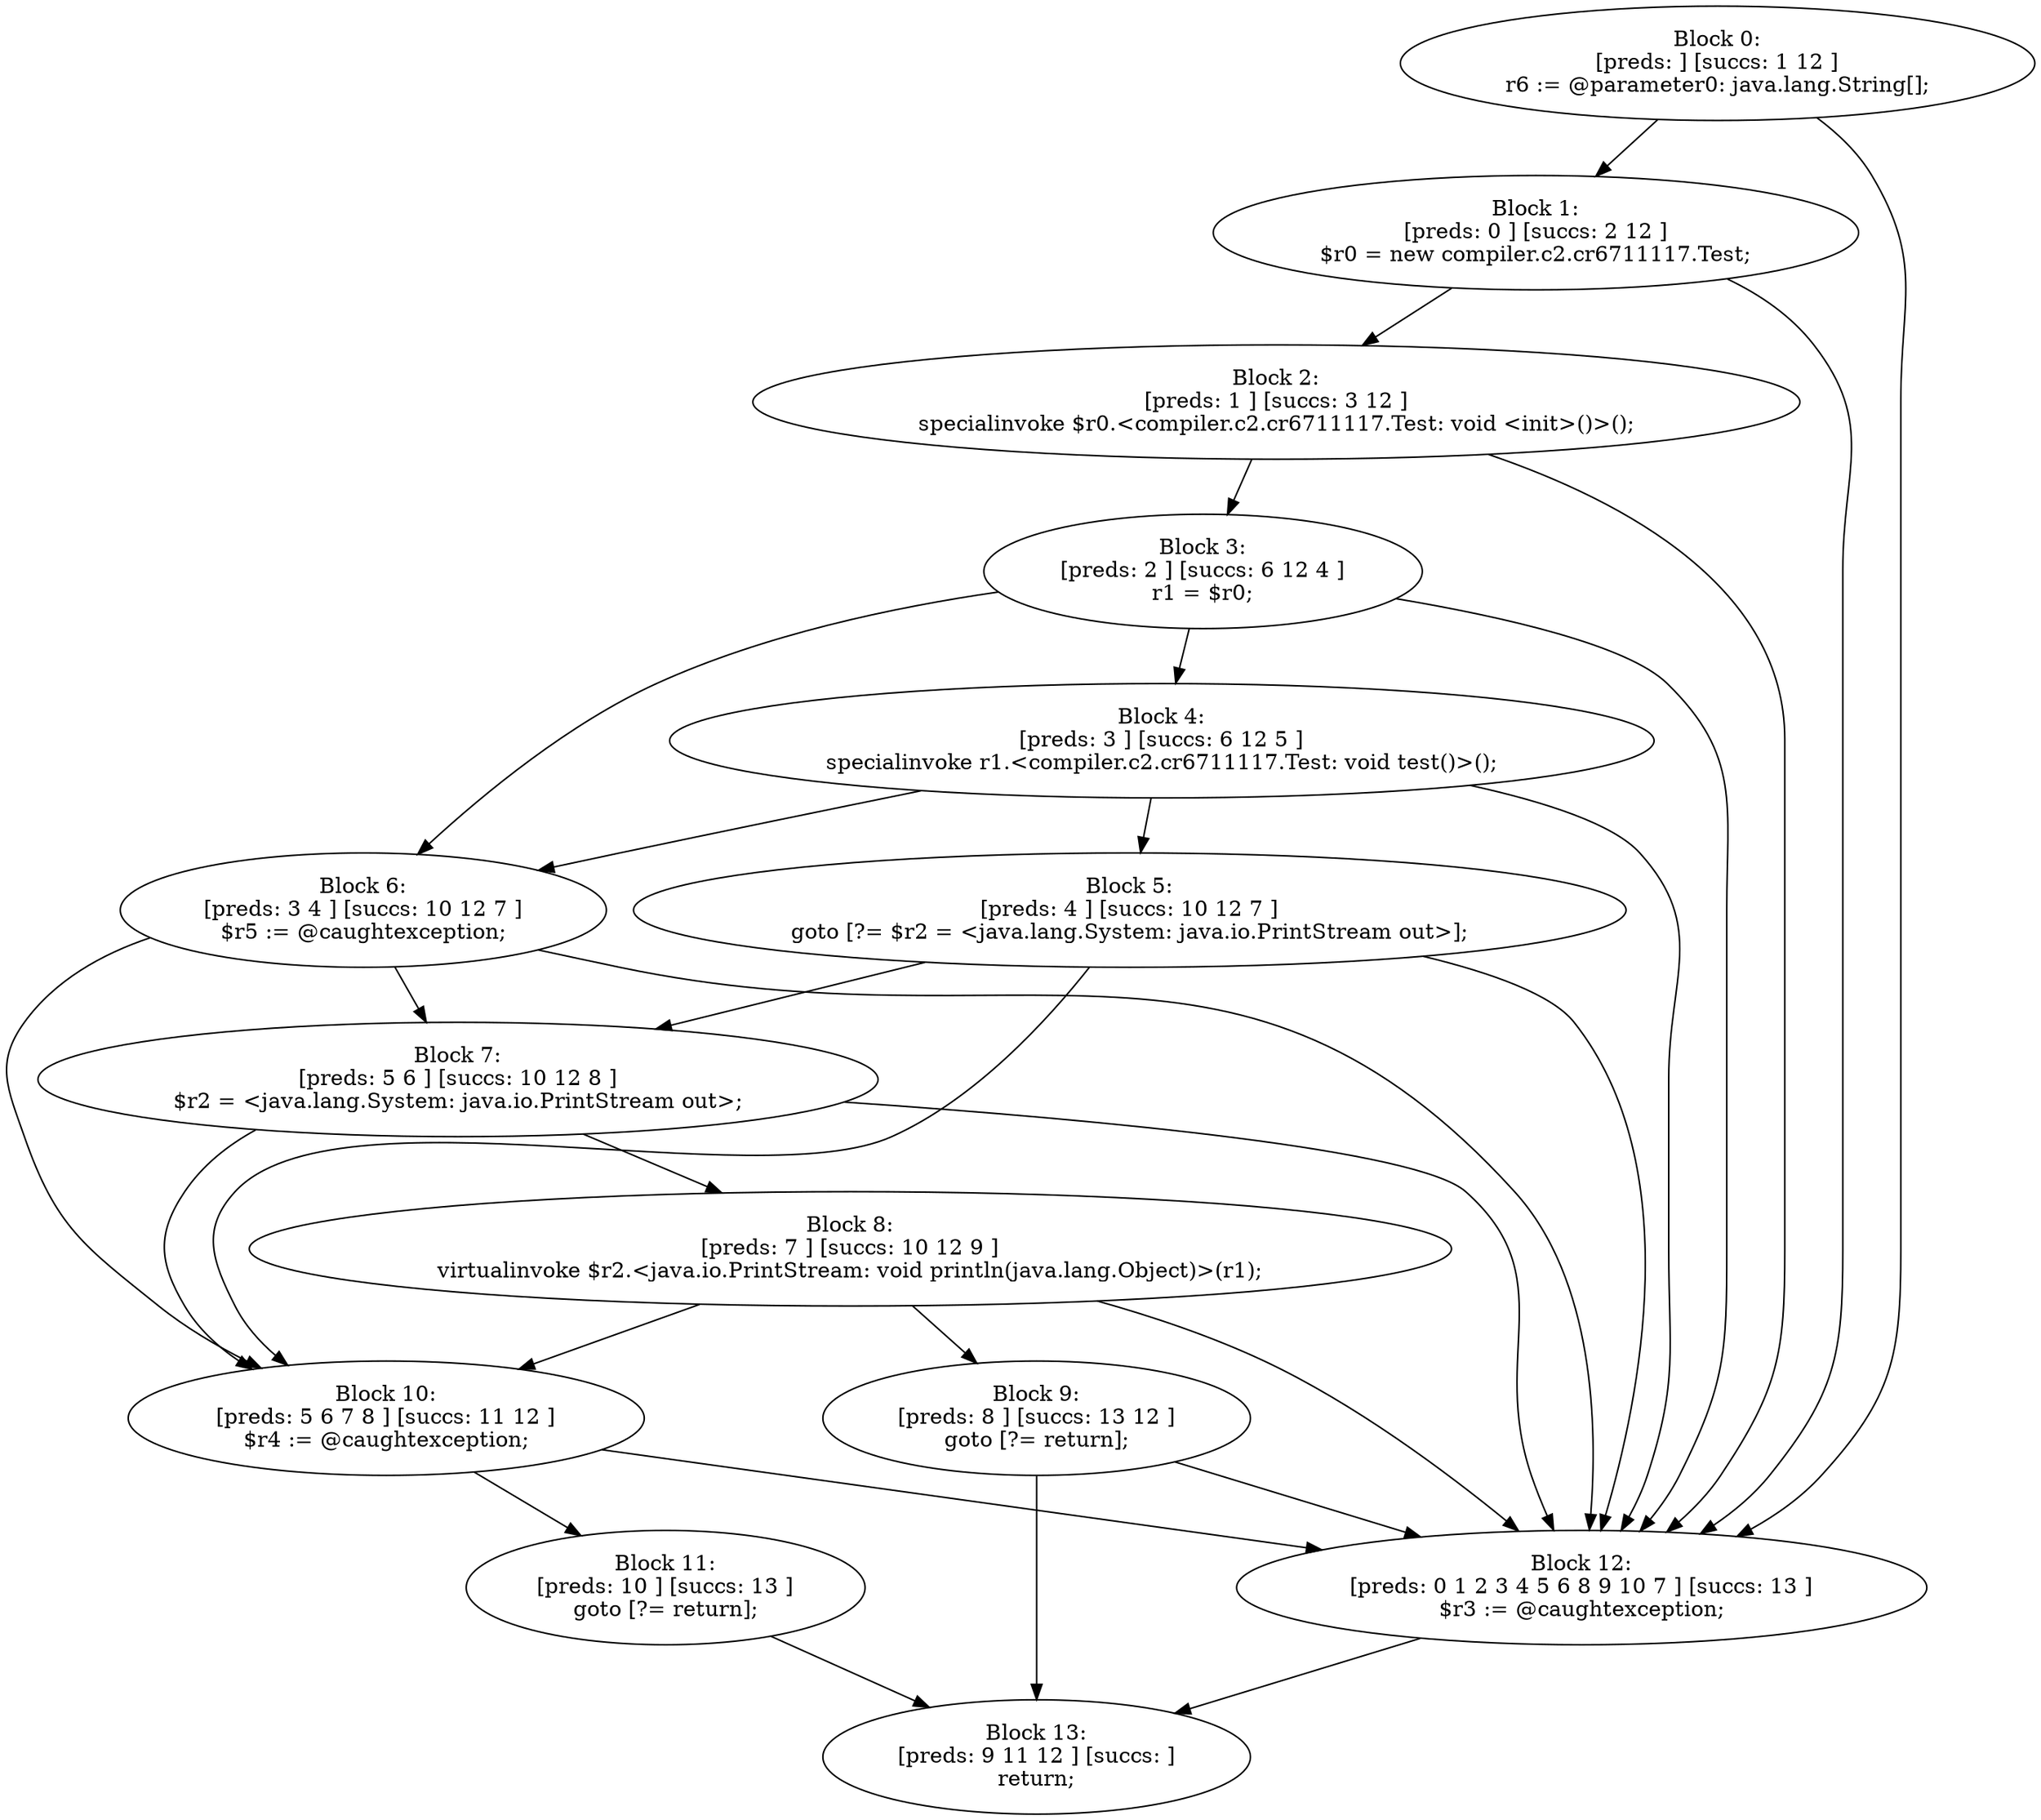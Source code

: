 digraph "unitGraph" {
    "Block 0:
[preds: ] [succs: 1 12 ]
r6 := @parameter0: java.lang.String[];
"
    "Block 1:
[preds: 0 ] [succs: 2 12 ]
$r0 = new compiler.c2.cr6711117.Test;
"
    "Block 2:
[preds: 1 ] [succs: 3 12 ]
specialinvoke $r0.<compiler.c2.cr6711117.Test: void <init>()>();
"
    "Block 3:
[preds: 2 ] [succs: 6 12 4 ]
r1 = $r0;
"
    "Block 4:
[preds: 3 ] [succs: 6 12 5 ]
specialinvoke r1.<compiler.c2.cr6711117.Test: void test()>();
"
    "Block 5:
[preds: 4 ] [succs: 10 12 7 ]
goto [?= $r2 = <java.lang.System: java.io.PrintStream out>];
"
    "Block 6:
[preds: 3 4 ] [succs: 10 12 7 ]
$r5 := @caughtexception;
"
    "Block 7:
[preds: 5 6 ] [succs: 10 12 8 ]
$r2 = <java.lang.System: java.io.PrintStream out>;
"
    "Block 8:
[preds: 7 ] [succs: 10 12 9 ]
virtualinvoke $r2.<java.io.PrintStream: void println(java.lang.Object)>(r1);
"
    "Block 9:
[preds: 8 ] [succs: 13 12 ]
goto [?= return];
"
    "Block 10:
[preds: 5 6 7 8 ] [succs: 11 12 ]
$r4 := @caughtexception;
"
    "Block 11:
[preds: 10 ] [succs: 13 ]
goto [?= return];
"
    "Block 12:
[preds: 0 1 2 3 4 5 6 8 9 10 7 ] [succs: 13 ]
$r3 := @caughtexception;
"
    "Block 13:
[preds: 9 11 12 ] [succs: ]
return;
"
    "Block 0:
[preds: ] [succs: 1 12 ]
r6 := @parameter0: java.lang.String[];
"->"Block 1:
[preds: 0 ] [succs: 2 12 ]
$r0 = new compiler.c2.cr6711117.Test;
";
    "Block 0:
[preds: ] [succs: 1 12 ]
r6 := @parameter0: java.lang.String[];
"->"Block 12:
[preds: 0 1 2 3 4 5 6 8 9 10 7 ] [succs: 13 ]
$r3 := @caughtexception;
";
    "Block 1:
[preds: 0 ] [succs: 2 12 ]
$r0 = new compiler.c2.cr6711117.Test;
"->"Block 2:
[preds: 1 ] [succs: 3 12 ]
specialinvoke $r0.<compiler.c2.cr6711117.Test: void <init>()>();
";
    "Block 1:
[preds: 0 ] [succs: 2 12 ]
$r0 = new compiler.c2.cr6711117.Test;
"->"Block 12:
[preds: 0 1 2 3 4 5 6 8 9 10 7 ] [succs: 13 ]
$r3 := @caughtexception;
";
    "Block 2:
[preds: 1 ] [succs: 3 12 ]
specialinvoke $r0.<compiler.c2.cr6711117.Test: void <init>()>();
"->"Block 3:
[preds: 2 ] [succs: 6 12 4 ]
r1 = $r0;
";
    "Block 2:
[preds: 1 ] [succs: 3 12 ]
specialinvoke $r0.<compiler.c2.cr6711117.Test: void <init>()>();
"->"Block 12:
[preds: 0 1 2 3 4 5 6 8 9 10 7 ] [succs: 13 ]
$r3 := @caughtexception;
";
    "Block 3:
[preds: 2 ] [succs: 6 12 4 ]
r1 = $r0;
"->"Block 6:
[preds: 3 4 ] [succs: 10 12 7 ]
$r5 := @caughtexception;
";
    "Block 3:
[preds: 2 ] [succs: 6 12 4 ]
r1 = $r0;
"->"Block 12:
[preds: 0 1 2 3 4 5 6 8 9 10 7 ] [succs: 13 ]
$r3 := @caughtexception;
";
    "Block 3:
[preds: 2 ] [succs: 6 12 4 ]
r1 = $r0;
"->"Block 4:
[preds: 3 ] [succs: 6 12 5 ]
specialinvoke r1.<compiler.c2.cr6711117.Test: void test()>();
";
    "Block 4:
[preds: 3 ] [succs: 6 12 5 ]
specialinvoke r1.<compiler.c2.cr6711117.Test: void test()>();
"->"Block 6:
[preds: 3 4 ] [succs: 10 12 7 ]
$r5 := @caughtexception;
";
    "Block 4:
[preds: 3 ] [succs: 6 12 5 ]
specialinvoke r1.<compiler.c2.cr6711117.Test: void test()>();
"->"Block 12:
[preds: 0 1 2 3 4 5 6 8 9 10 7 ] [succs: 13 ]
$r3 := @caughtexception;
";
    "Block 4:
[preds: 3 ] [succs: 6 12 5 ]
specialinvoke r1.<compiler.c2.cr6711117.Test: void test()>();
"->"Block 5:
[preds: 4 ] [succs: 10 12 7 ]
goto [?= $r2 = <java.lang.System: java.io.PrintStream out>];
";
    "Block 5:
[preds: 4 ] [succs: 10 12 7 ]
goto [?= $r2 = <java.lang.System: java.io.PrintStream out>];
"->"Block 10:
[preds: 5 6 7 8 ] [succs: 11 12 ]
$r4 := @caughtexception;
";
    "Block 5:
[preds: 4 ] [succs: 10 12 7 ]
goto [?= $r2 = <java.lang.System: java.io.PrintStream out>];
"->"Block 12:
[preds: 0 1 2 3 4 5 6 8 9 10 7 ] [succs: 13 ]
$r3 := @caughtexception;
";
    "Block 5:
[preds: 4 ] [succs: 10 12 7 ]
goto [?= $r2 = <java.lang.System: java.io.PrintStream out>];
"->"Block 7:
[preds: 5 6 ] [succs: 10 12 8 ]
$r2 = <java.lang.System: java.io.PrintStream out>;
";
    "Block 6:
[preds: 3 4 ] [succs: 10 12 7 ]
$r5 := @caughtexception;
"->"Block 10:
[preds: 5 6 7 8 ] [succs: 11 12 ]
$r4 := @caughtexception;
";
    "Block 6:
[preds: 3 4 ] [succs: 10 12 7 ]
$r5 := @caughtexception;
"->"Block 12:
[preds: 0 1 2 3 4 5 6 8 9 10 7 ] [succs: 13 ]
$r3 := @caughtexception;
";
    "Block 6:
[preds: 3 4 ] [succs: 10 12 7 ]
$r5 := @caughtexception;
"->"Block 7:
[preds: 5 6 ] [succs: 10 12 8 ]
$r2 = <java.lang.System: java.io.PrintStream out>;
";
    "Block 7:
[preds: 5 6 ] [succs: 10 12 8 ]
$r2 = <java.lang.System: java.io.PrintStream out>;
"->"Block 10:
[preds: 5 6 7 8 ] [succs: 11 12 ]
$r4 := @caughtexception;
";
    "Block 7:
[preds: 5 6 ] [succs: 10 12 8 ]
$r2 = <java.lang.System: java.io.PrintStream out>;
"->"Block 12:
[preds: 0 1 2 3 4 5 6 8 9 10 7 ] [succs: 13 ]
$r3 := @caughtexception;
";
    "Block 7:
[preds: 5 6 ] [succs: 10 12 8 ]
$r2 = <java.lang.System: java.io.PrintStream out>;
"->"Block 8:
[preds: 7 ] [succs: 10 12 9 ]
virtualinvoke $r2.<java.io.PrintStream: void println(java.lang.Object)>(r1);
";
    "Block 8:
[preds: 7 ] [succs: 10 12 9 ]
virtualinvoke $r2.<java.io.PrintStream: void println(java.lang.Object)>(r1);
"->"Block 10:
[preds: 5 6 7 8 ] [succs: 11 12 ]
$r4 := @caughtexception;
";
    "Block 8:
[preds: 7 ] [succs: 10 12 9 ]
virtualinvoke $r2.<java.io.PrintStream: void println(java.lang.Object)>(r1);
"->"Block 12:
[preds: 0 1 2 3 4 5 6 8 9 10 7 ] [succs: 13 ]
$r3 := @caughtexception;
";
    "Block 8:
[preds: 7 ] [succs: 10 12 9 ]
virtualinvoke $r2.<java.io.PrintStream: void println(java.lang.Object)>(r1);
"->"Block 9:
[preds: 8 ] [succs: 13 12 ]
goto [?= return];
";
    "Block 9:
[preds: 8 ] [succs: 13 12 ]
goto [?= return];
"->"Block 13:
[preds: 9 11 12 ] [succs: ]
return;
";
    "Block 9:
[preds: 8 ] [succs: 13 12 ]
goto [?= return];
"->"Block 12:
[preds: 0 1 2 3 4 5 6 8 9 10 7 ] [succs: 13 ]
$r3 := @caughtexception;
";
    "Block 10:
[preds: 5 6 7 8 ] [succs: 11 12 ]
$r4 := @caughtexception;
"->"Block 11:
[preds: 10 ] [succs: 13 ]
goto [?= return];
";
    "Block 10:
[preds: 5 6 7 8 ] [succs: 11 12 ]
$r4 := @caughtexception;
"->"Block 12:
[preds: 0 1 2 3 4 5 6 8 9 10 7 ] [succs: 13 ]
$r3 := @caughtexception;
";
    "Block 11:
[preds: 10 ] [succs: 13 ]
goto [?= return];
"->"Block 13:
[preds: 9 11 12 ] [succs: ]
return;
";
    "Block 12:
[preds: 0 1 2 3 4 5 6 8 9 10 7 ] [succs: 13 ]
$r3 := @caughtexception;
"->"Block 13:
[preds: 9 11 12 ] [succs: ]
return;
";
}
